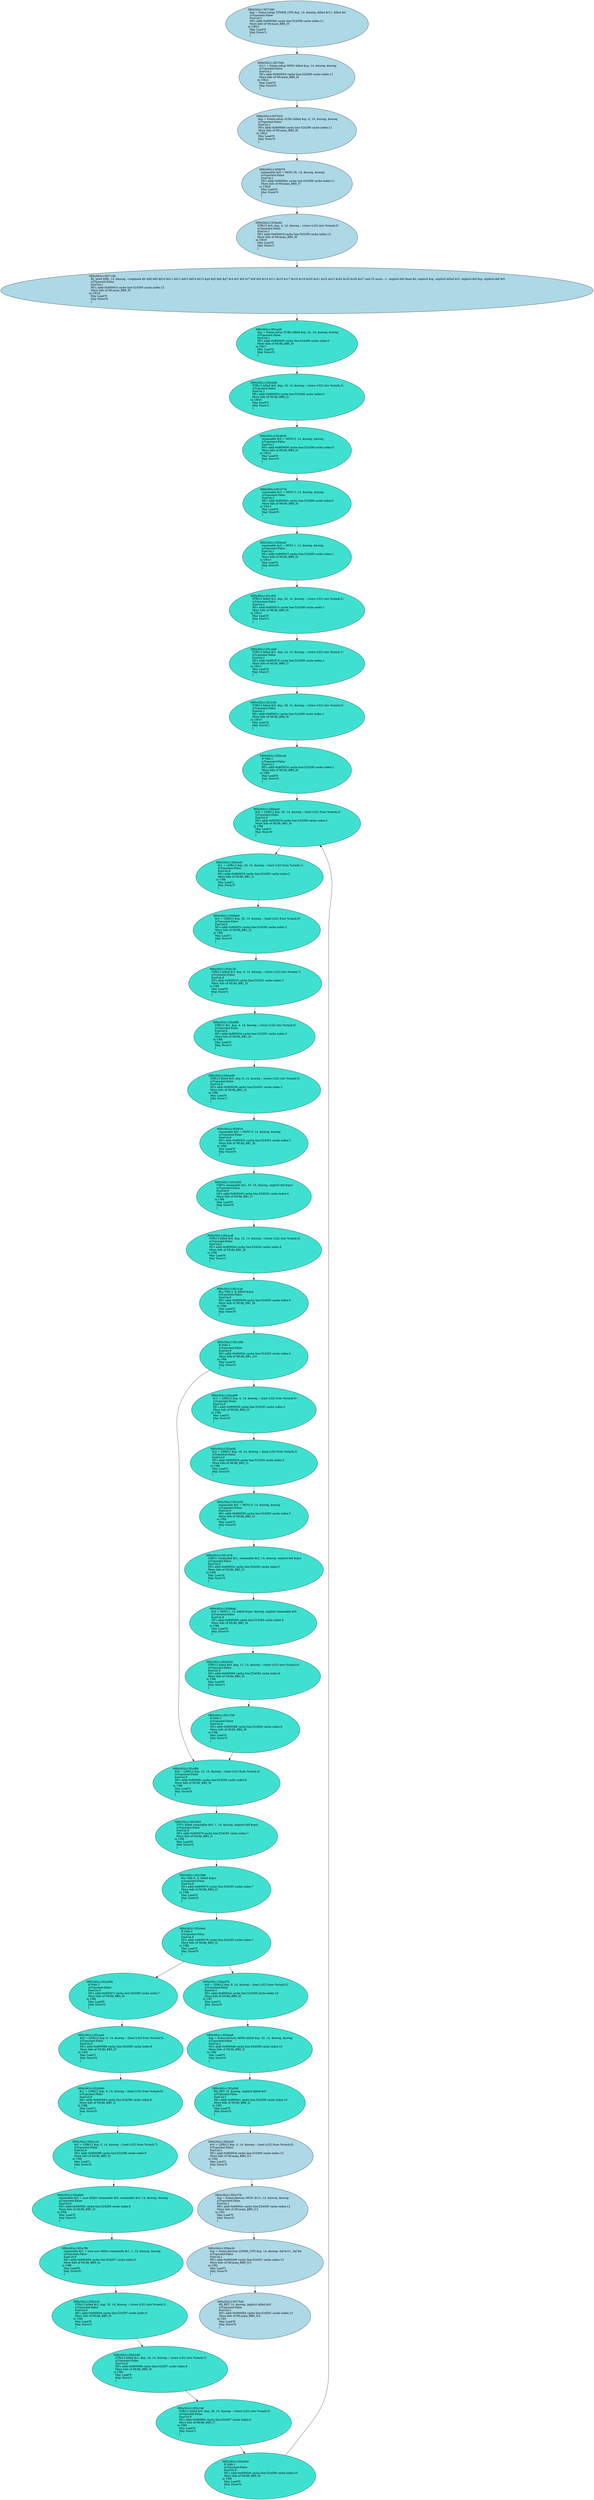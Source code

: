 digraph "MachineCFG of main" {
  Node0 [label="MI0x562c13f1cee8\l  STRi12 killed $r1, $sp, 24, 14, $noreg :: (store (s32) into %stack.1)\l  isTransient:False\l  ExeCnt:1\l  MI's addr:0x800018 cache line:524289 cache index:1\l  More Info of MI:fib_BB0_I7\lin UR11\l  May Load?0\l  May Store?1\l  ]\l  " fillcolor="turquoise" style="filled"];
  Node0 -> Node3;
  Node1 [label="MI0x562c13f1cf50\l  STRi12 killed $r2, $sp, 20, 14, $noreg :: (store (s32) into %stack.2)\l  isTransient:False\l  ExeCnt:1\l  MI's addr:0x800014 cache line:524289 cache index:1\l  More Info of MI:fib_BB0_I6\lin UR12\l  May Load?0\l  May Store?1\l  ]\l  " fillcolor="turquoise" style="filled"];
  Node1 -> Node0;
  Node2 [label="MI0x562c13f1cfb8\l  $r0 = LDRi12 $sp, 12, 14, $noreg :: (load (s32) from %stack.4)\l  isTransient:False\l  ExeCnt:9\l  MI's addr:0x80006c cache line:524294 cache index:6\l  More Info of MI:fib_BB3_I0\lin UR8\l  May Load?1\l  May Store?0\l  ]\l  " fillcolor="turquoise" style="filled"];
  Node2 -> Node36;
  Node3 [label="MI0x562c13f1d1f0\l  STRi12 killed $r0, $sp, 28, 14, $noreg :: (store (s32) into %stack.0)\l  isTransient:False\l  ExeCnt:1\l  MI's addr:0x80001c cache line:524289 cache index:1\l  More Info of MI:fib_BB0_I8\lin UR10\l  May Load?0\l  May Store?1\l  ]\l  " fillcolor="turquoise" style="filled"];
  Node3 -> Node28;
  Node4 [label="MI0x562c13f1d630\l  renamable $r0 = MOVi 0, 14, $noreg, $noreg\l  isTransient:False\l  ExeCnt:1\l  MI's addr:0x800008 cache line:524288 cache index:0\l  More Info of MI:fib_BB0_I3\lin UR15\l  May Load?0\l  May Store?0\l  ]\l  " fillcolor="turquoise" style="filled"];
  Node4 -> Node5;
  Node5 [label="MI0x562c13f1d778\l  renamable $r1 = MOVi 2, 14, $noreg, $noreg\l  isTransient:False\l  ExeCnt:1\l  MI's addr:0x80000c cache line:524288 cache index:0\l  More Info of MI:fib_BB0_I4\lin UR14\l  May Load?0\l  May Store?0\l  ]\l  " fillcolor="turquoise" style="filled"];
  Node5 -> Node27;
  Node6 [label="MI0x562c13f29aa0\l  $r0 = LDRi12 $sp, 20, 14, $noreg :: (load (s32) from %stack.2)\l  isTransient:False\l  ExeCnt:9\l  MI's addr:0x800024 cache line:524290 cache index:2\l  More Info of MI:fib_BB1_I0\lin UR8\l  May Load?1\l  May Store?0\l  ]\l  " fillcolor="turquoise" style="filled"];
  Node6 -> Node7;
  Node7 [label="MI0x562c13f29c40\l  $r1 = LDRi12 $sp, 24, 14, $noreg :: (load (s32) from %stack.1)\l  isTransient:False\l  ExeCnt:9\l  MI's addr:0x800028 cache line:524290 cache index:2\l  More Info of MI:fib_BB1_I1\lin UR8\l  May Load?1\l  May Store?0\l  ]\l  " fillcolor="turquoise" style="filled"];
  Node7 -> Node8;
  Node8 [label="MI0x562c13f29de0\l  $r2 = LDRi12 $sp, 28, 14, $noreg :: (load (s32) from %stack.0)\l  isTransient:False\l  ExeCnt:9\l  MI's addr:0x80002c cache line:524290 cache index:2\l  More Info of MI:fib_BB1_I2\lin UR8\l  May Load?1\l  May Store?0\l  ]\l  " fillcolor="turquoise" style="filled"];
  Node8 -> Node22;
  Node9 [label="MI0x562c13f2a560\l  BX_RET 14, $noreg, implicit killed $r0\l  isTransient:False\l  ExeCnt:1\l  MI's addr:0x8000ac cache line:524298 cache index:10\l  More Info of MI:fib_BB6_I2\lin UR5\l  May Load?0\l  May Store?0\l  ]\l  " fillcolor="turquoise" style="filled"];
  Node9 -> Node51;
  Node10 [label="MI0x562c13f2a668\l  B %bb.5\l  isTransient:False\l  ExeCnt:9\l  MI's addr:0x80007c cache line:524295 cache index:7\l  More Info of MI:fib_BB4_I0\lin UR8\l  May Load?0\l  May Store?0\l  ]\l  " fillcolor="turquoise" style="filled"];
  Node10 -> Node40;
  Node11 [label="MI0x562c13f2a6b0\l  renamable $r2 = nsw ADDrr renamable $r0, renamable $r2, 14, $noreg, $noreg\l  isTransient:False\l  ExeCnt:9\l  MI's addr:0x80008c cache line:524296 cache index:8\l  More Info of MI:fib_BB5_I3\lin UR8\l  May Load?0\l  May Store?0\l  ]\l  " fillcolor="turquoise" style="filled"];
  Node11 -> Node12;
  Node12 [label="MI0x562c13f2a7f8\l  renamable $r1 = nuw nsw ADDri renamable $r1, 1, 14, $noreg, $noreg\l  isTransient:False\l  ExeCnt:9\l  MI's addr:0x800090 cache line:524297 cache index:9\l  More Info of MI:fib_BB5_I4\lin UR8\l  May Load?0\l  May Store?0\l  ]\l  " fillcolor="turquoise" style="filled"];
  Node12 -> Node25;
  Node13 [label="MI0x562c13f2a940\l  B %bb.1\l  isTransient:False\l  ExeCnt:9\l  MI's addr:0x8000a0 cache line:524298 cache index:10\l  More Info of MI:fib_BB5_I8\lin UR8\l  May Load?0\l  May Store?0\l  ]\l  " fillcolor="turquoise" style="filled"];
  Node13 -> Node6;
  Node14 [label="MI0x562c13f2aca8\l  STRi12 killed $r0, $sp, 12, 14, $noreg :: (store (s32) into %stack.4)\l  isTransient:False\l  ExeCnt:9\l  MI's addr:0x800044 cache line:524292 cache index:4\l  More Info of MI:fib_BB1_I8\lin UR8\l  May Load?0\l  May Store?1\l  ]\l  " fillcolor="turquoise" style="filled"];
  Node14 -> Node31;
  Node15 [label="MI0x562c13f2acf0\l  $r2 = LDRi12 $sp, 16, 14, $noreg :: (load (s32) from %stack.3)\l  isTransient:False\l  ExeCnt:9\l  MI's addr:0x800054 cache line:524293 cache index:5\l  More Info of MI:fib_BB2_I1\lin UR8\l  May Load?1\l  May Store?0\l  ]\l  " fillcolor="turquoise" style="filled"];
  Node15 -> Node33;
  Node16 [label="MI0x562c13f2ad78\l  $r0 = LDRi12 $sp, 8, 14, $noreg :: (load (s32) from %stack.5)\l  isTransient:False\l  ExeCnt:1\l  MI's addr:0x8000a4 cache line:524298 cache index:10\l  More Info of MI:fib_BB6_I0\lin UR7\l  May Load?1\l  May Store?0\l  ]\l  " fillcolor="turquoise" style="filled"];
  Node16 -> Node21;
  Node17 [label="MI0x562c13f2ae00\l  STRi12 killed $r0, $sp, 8, 14, $noreg :: (store (s32) into %stack.5)\l  isTransient:False\l  ExeCnt:9\l  MI's addr:0x800038 cache line:524291 cache index:3\l  More Info of MI:fib_BB1_I5\lin UR8\l  May Load?0\l  May Store?1\l  ]\l  " fillcolor="turquoise" style="filled"];
  Node17 -> Node29;
  Node18 [label="MI0x562c13f2ae88\l  $r1 = LDRi12 $sp, 4, 14, $noreg :: (load (s32) from %stack.6)\l  isTransient:False\l  ExeCnt:9\l  MI's addr:0x800050 cache line:524293 cache index:5\l  More Info of MI:fib_BB2_I0\lin UR8\l  May Load?1\l  May Store?0\l  ]\l  " fillcolor="turquoise" style="filled"];
  Node18 -> Node15;
  Node19 [label="MI0x562c13f2af98\l  STRi12 $r1, $sp, 4, 14, $noreg :: (store (s32) into %stack.6)\l  isTransient:False\l  ExeCnt:9\l  MI's addr:0x800034 cache line:524291 cache index:3\l  More Info of MI:fib_BB1_I4\lin UR8\l  May Load?0\l  May Store?1\l  ]\l  " fillcolor="turquoise" style="filled"];
  Node19 -> Node17;
  Node20 [label="MI0x562c13f2b020\l  STRi12 killed $r0, $sp, 12, 14, $noreg :: (store (s32) into %stack.4)\l  isTransient:False\l  ExeCnt:9\l  MI's addr:0x800064 cache line:524294 cache index:6\l  More Info of MI:fib_BB2_I5\lin UR8\l  May Load?0\l  May Store?1\l  ]\l  " fillcolor="turquoise" style="filled"];
  Node20 -> Node35;
  Node21 [label="MI0x562c13f2b0a8\l  $sp = frame-destroy ADDri killed $sp, 32, 14, $noreg, $noreg\l  isTransient:False\l  ExeCnt:1\l  MI's addr:0x8000a8 cache line:524298 cache index:10\l  More Info of MI:fib_BB6_I1\lin UR6\l  May Load?0\l  May Store?0\l  ]\l  " fillcolor="turquoise" style="filled"];
  Node21 -> Node9;
  Node22 [label="MI0x562c13f2b130\l  STRi12 killed $r2, $sp, 0, 14, $noreg :: (store (s32) into %stack.7)\l  isTransient:False\l  ExeCnt:9\l  MI's addr:0x800030 cache line:524291 cache index:3\l  More Info of MI:fib_BB1_I3\lin UR8\l  May Load?0\l  May Store?1\l  ]\l  " fillcolor="turquoise" style="filled"];
  Node22 -> Node19;
  Node23 [label="MI0x562c13f2b1b8\l  STRi12 killed $r0, $sp, 28, 14, $noreg :: (store (s32) into %stack.0)\l  isTransient:False\l  ExeCnt:9\l  MI's addr:0x80009c cache line:524297 cache index:9\l  More Info of MI:fib_BB5_I7\lin UR8\l  May Load?0\l  May Store?1\l  ]\l  " fillcolor="turquoise" style="filled"];
  Node23 -> Node13;
  Node24 [label="MI0x562c13f2b240\l  STRi12 killed $r1, $sp, 24, 14, $noreg :: (store (s32) into %stack.1)\l  isTransient:False\l  ExeCnt:9\l  MI's addr:0x800098 cache line:524297 cache index:9\l  More Info of MI:fib_BB5_I6\lin UR8\l  May Load?0\l  May Store?1\l  ]\l  " fillcolor="turquoise" style="filled"];
  Node24 -> Node23;
  Node25 [label="MI0x562c13f2b2c8\l  STRi12 killed $r2, $sp, 20, 14, $noreg :: (store (s32) into %stack.2)\l  isTransient:False\l  ExeCnt:9\l  MI's addr:0x800094 cache line:524297 cache index:9\l  More Info of MI:fib_BB5_I5\lin UR8\l  May Load?0\l  May Store?1\l  ]\l  " fillcolor="turquoise" style="filled"];
  Node25 -> Node24;
  Node26 [label="MI0x562c13f2b4d0\l  STRi12 killed $r0, $sp, 16, 14, $noreg :: (store (s32) into %stack.3)\l  isTransient:False\l  ExeCnt:1\l  MI's addr:0x800004 cache line:524288 cache index:0\l  More Info of MI:fib_BB0_I2\lin UR16\l  May Load?0\l  May Store?1\l  ]\l  " fillcolor="turquoise" style="filled"];
  Node26 -> Node4;
  Node27 [label="MI0x562c13f2bba0\l  renamable $r2 = MOVi 1, 14, $noreg, $noreg\l  isTransient:False\l  ExeCnt:1\l  MI's addr:0x800010 cache line:524289 cache index:1\l  More Info of MI:fib_BB0_I5\lin UR13\l  May Load?0\l  May Store?0\l  ]\l  " fillcolor="turquoise" style="filled"];
  Node27 -> Node1;
  Node28 [label="MI0x562c13f2bce8\l  B %bb.1\l  isTransient:False\l  ExeCnt:1\l  MI's addr:0x800020 cache line:524290 cache index:2\l  More Info of MI:fib_BB0_I9\lin UR9\l  May Load?0\l  May Store?0\l  ]\l  " fillcolor="turquoise" style="filled"];
  Node28 -> Node6;
  Node29 [label="MI0x562c13f2bf10\l  renamable $r0 = MOVi 0, 14, $noreg, $noreg\l  isTransient:False\l  ExeCnt:9\l  MI's addr:0x80003c cache line:524291 cache index:3\l  More Info of MI:fib_BB1_I6\lin UR8\l  May Load?0\l  May Store?0\l  ]\l  " fillcolor="turquoise" style="filled"];
  Node29 -> Node30;
  Node30 [label="MI0x562c13f2c058\l  CMPri renamable $r1, 10, 14, $noreg, implicit-def $cpsr\l  isTransient:False\l  ExeCnt:9\l  MI's addr:0x800040 cache line:524292 cache index:4\l  More Info of MI:fib_BB1_I7\lin UR8\l  May Load?0\l  May Store?0\l  ]\l  " fillcolor="turquoise" style="filled"];
  Node30 -> Node14;
  Node31 [label="MI0x562c13f2c1a0\l  Bcc %bb.3, 8, killed $cpsr\l  isTransient:False\l  ExeCnt:9\l  MI's addr:0x800048 cache line:524292 cache index:4\l  More Info of MI:fib_BB1_I9\lin UR8\l  May Load?0\l  May Store?0\l  ]\l  " fillcolor="turquoise" style="filled"];
  Node31 -> Node32;
  Node32 [label="MI0x562c13f2c268\l  B %bb.2\l  isTransient:False\l  ExeCnt:9\l  MI's addr:0x80004c cache line:524292 cache index:4\l  More Info of MI:fib_BB1_I10\lin UR8\l  May Load?0\l  May Store?0\l  ]\l  " fillcolor="turquoise" style="filled"];
  Node32 -> Node18;
  Node32 -> Node2;
  Node33 [label="MI0x562c13f2c330\l  renamable $r0 = MOVi 0, 14, $noreg, $noreg\l  isTransient:False\l  ExeCnt:9\l  MI's addr:0x800058 cache line:524293 cache index:5\l  More Info of MI:fib_BB2_I2\lin UR8\l  May Load?0\l  May Store?0\l  ]\l  " fillcolor="turquoise" style="filled"];
  Node33 -> Node34;
  Node34 [label="MI0x562c13f2c478\l  CMPrr renamable $r1, renamable $r2, 14, $noreg, implicit-def $cpsr\l  isTransient:False\l  ExeCnt:9\l  MI's addr:0x80005c cache line:524293 cache index:5\l  More Info of MI:fib_BB2_I3\lin UR8\l  May Load?0\l  May Store?0\l  ]\l  " fillcolor="turquoise" style="filled"];
  Node34 -> Node43;
  Node35 [label="MI0x562c13f2c708\l  B %bb.3\l  isTransient:False\l  ExeCnt:9\l  MI's addr:0x800068 cache line:524294 cache index:6\l  More Info of MI:fib_BB2_I6\lin UR8\l  May Load?0\l  May Store?0\l  ]\l  " fillcolor="turquoise" style="filled"];
  Node35 -> Node2;
  Node36 [label="MI0x562c13f2c850\l  TSTri killed renamable $r0, 1, 14, $noreg, implicit-def $cpsr\l  isTransient:False\l  ExeCnt:9\l  MI's addr:0x800070 cache line:524295 cache index:7\l  More Info of MI:fib_BB3_I1\lin UR8\l  May Load?0\l  May Store?0\l  ]\l  " fillcolor="turquoise" style="filled"];
  Node36 -> Node37;
  Node37 [label="MI0x562c13f2c998\l  Bcc %bb.6, 0, killed $cpsr\l  isTransient:False\l  ExeCnt:9\l  MI's addr:0x800074 cache line:524295 cache index:7\l  More Info of MI:fib_BB3_I2\lin UR8\l  May Load?0\l  May Store?0\l  ]\l  " fillcolor="turquoise" style="filled"];
  Node37 -> Node38;
  Node38 [label="MI0x562c13f2c9e0\l  B %bb.4\l  isTransient:False\l  ExeCnt:9\l  MI's addr:0x800078 cache line:524295 cache index:7\l  More Info of MI:fib_BB3_I3\lin UR8\l  May Load?0\l  May Store?0\l  ]\l  " fillcolor="turquoise" style="filled"];
  Node38 -> Node10;
  Node38 -> Node16;
  Node39 [label="MI0x562c13f2ca28\l  $sp = frame-setup SUBri killed $sp, 32, 14, $noreg, $noreg\l  isTransient:False\l  ExeCnt:1\l  MI's addr:0x800000 cache line:524288 cache index:0\l  More Info of MI:fib_BB0_I0\lin UR17\l  May Load?0\l  May Store?0\l  ]\l  " fillcolor="turquoise" style="filled"];
  Node39 -> Node26;
  Node40 [label="MI0x562c13f2cea0\l  $r0 = LDRi12 $sp, 8, 14, $noreg :: (load (s32) from %stack.5)\l  isTransient:False\l  ExeCnt:9\l  MI's addr:0x800080 cache line:524296 cache index:8\l  More Info of MI:fib_BB5_I0\lin UR8\l  May Load?1\l  May Store?0\l  ]\l  " fillcolor="turquoise" style="filled"];
  Node40 -> Node41;
  Node41 [label="MI0x562c13f2d040\l  $r1 = LDRi12 $sp, 4, 14, $noreg :: (load (s32) from %stack.6)\l  isTransient:False\l  ExeCnt:9\l  MI's addr:0x800084 cache line:524296 cache index:8\l  More Info of MI:fib_BB5_I1\lin UR8\l  May Load?1\l  May Store?0\l  ]\l  " fillcolor="turquoise" style="filled"];
  Node41 -> Node42;
  Node42 [label="MI0x562c13f2d1e0\l  $r2 = LDRi12 $sp, 0, 14, $noreg :: (load (s32) from %stack.7)\l  isTransient:False\l  ExeCnt:9\l  MI's addr:0x800088 cache line:524296 cache index:8\l  More Info of MI:fib_BB5_I2\lin UR8\l  May Load?1\l  May Store?0\l  ]\l  " fillcolor="turquoise" style="filled"];
  Node42 -> Node11;
  Node43 [label="MI0x562c13f2d6a0\l  $r0 = MOVi 1, 13, killed $cpsr, $noreg, implicit renamable $r0\l  isTransient:False\l  ExeCnt:9\l  MI's addr:0x800060 cache line:524294 cache index:6\l  More Info of MI:fib_BB2_I4\lin UR8\l  May Load?0\l  May Store?0\l  ]\l  " fillcolor="turquoise" style="filled"];
  Node43 -> Node20;
  Node44 [label="MI0x562c13f36e30\l  $sp = frame-destroy LDMIA_UPD $sp, 14, $noreg, def $r11, def $lr\l  isTransient:False\l  ExeCnt:1\l  MI's addr:0x8000d0 cache line:524301 cache index:13\l  More Info of MI:main_BB0_I13\lin UR2\l  May Load?1\l  May Store?0\l  ]\l  " fillcolor="lightblue" style="filled"];
  Node44 -> Node50;
  Node45 [label="MI0x562c13f36f78\l  renamable $r0 = MOVi 30, 14, $noreg, $noreg\l  isTransient:False\l  ExeCnt:1\l  MI's addr:0x8000bc cache line:524299 cache index:11\l  More Info of MI:main_BB0_I7\lin UR20\l  May Load?0\l  May Store?0\l  ]\l  " fillcolor="lightblue" style="filled"];
  Node45 -> Node52;
  Node46 [label="MI0x562c13f370c0\l  $sp = frame-setup SUBri killed $sp, 8, 14, $noreg, $noreg\l  isTransient:False\l  ExeCnt:1\l  MI's addr:0x8000b8 cache line:524299 cache index:11\l  More Info of MI:main_BB0_I6\lin UR21\l  May Load?0\l  May Store?0\l  ]\l  " fillcolor="lightblue" style="filled"];
  Node46 -> Node45;
  Node47 [label="MI0x562c13f37148\l  BL_pred @fib, 14, $noreg, <regmask $lr $d8 $d9 $d10 $d11 $d12 $d13 $d14 $d15 $q4 $q5 $q6 $q7 $r4 $r5 $r6 $r7 $r8 $r9 $r10 $r11 $s16 $s17 $s18 $s19 $s20 $s21 $s22 $s23 $s24 $s25 $s26 $s27 and 35 more...>, implicit-def dead $lr, implicit $sp, implicit killed $r0, implicit-def $sp, implicit-def $r0\l  isTransient:False\l  ExeCnt:1\l  MI's addr:0x8000c4 cache line:524300 cache index:12\l  More Info of MI:main_BB0_I9\lin UR18\l  May Load?0\l  May Store?0\l  ]\l  " fillcolor="lightblue" style="filled"];
  Node47 -> Node39;
  Node48 [label="MI0x562c13f37490\l  $sp = frame-setup STMDB_UPD $sp, 14, $noreg, killed $r11, killed $lr\l  isTransient:False\l  ExeCnt:1\l  MI's addr:0x8000b0 cache line:524299 cache index:11\l  More Info of MI:main_BB0_I0\lin UR23\l  May Load?0\l  May Store?1\l  ]\l  " fillcolor="lightblue" style="filled"];
  Node48 -> Node49;
  Node49 [label="MI0x562c13f37560\l  $r11 = frame-setup MOVr killed $sp, 14, $noreg, $noreg\l  isTransient:False\l  ExeCnt:1\l  MI's addr:0x8000b4 cache line:524299 cache index:11\l  More Info of MI:main_BB0_I4\lin UR22\l  May Load?0\l  May Store?0\l  ]\l  " fillcolor="lightblue" style="filled"];
  Node49 -> Node46;
  Node50 [label="MI0x562c13f375e8\l  BX_RET 14, $noreg, implicit killed $r0\l  isTransient:False\l  ExeCnt:1\l  MI's addr:0x8000d4 cache line:524301 cache index:13\l  More Info of MI:main_BB0_I14\lin UR1\l  May Load?0\l  May Store?0\l  ]\l  " fillcolor="lightblue" style="filled"];
  Node51 [label="MI0x562c13f3dcf0\l  $r0 = LDRi12 $sp, 4, 14, $noreg :: (load (s32) from %stack.0)\l  isTransient:False\l  ExeCnt:1\l  MI's addr:0x8000c8 cache line:524300 cache index:12\l  More Info of MI:main_BB0_I11\lin UR4\l  May Load?1\l  May Store?0\l  ]\l  " fillcolor="lightblue" style="filled"];
  Node51 -> Node53;
  Node52 [label="MI0x562c13f3de90\l  STRi12 $r0, $sp, 4, 14, $noreg :: (store (s32) into %stack.0)\l  isTransient:False\l  ExeCnt:1\l  MI's addr:0x8000c0 cache line:524300 cache index:12\l  More Info of MI:main_BB0_I8\lin UR19\l  May Load?0\l  May Store?1\l  ]\l  " fillcolor="lightblue" style="filled"];
  Node52 -> Node47;
  Node53 [label="MI0x562c13f3e378\l  $sp = frame-destroy MOVr $r11, 14, $noreg, $noreg\l  isTransient:False\l  ExeCnt:1\l  MI's addr:0x8000cc cache line:524300 cache index:12\l  More Info of MI:main_BB0_I12\lin UR3\l  May Load?0\l  May Store?0\l  ]\l  " fillcolor="lightblue" style="filled"];
  Node53 -> Node44;
}
